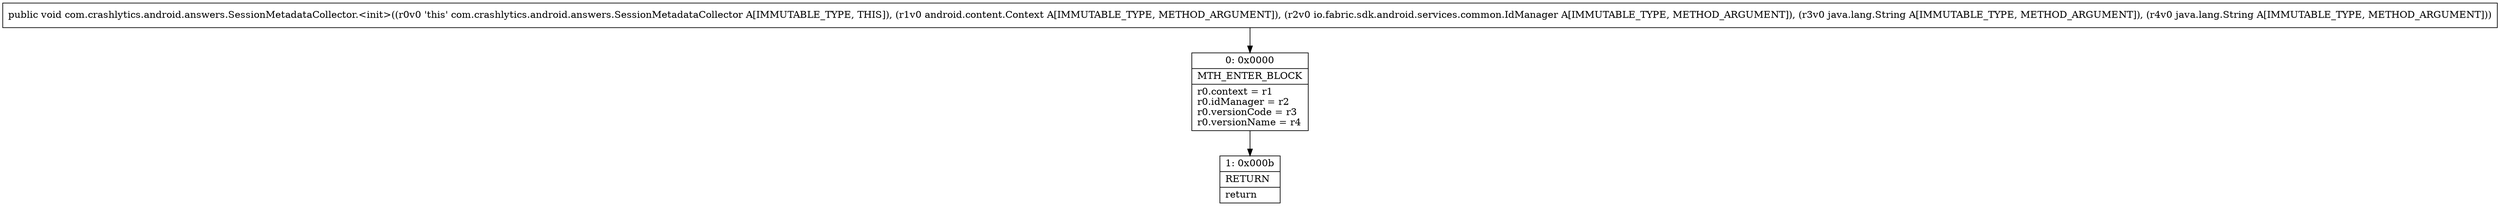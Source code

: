 digraph "CFG forcom.crashlytics.android.answers.SessionMetadataCollector.\<init\>(Landroid\/content\/Context;Lio\/fabric\/sdk\/android\/services\/common\/IdManager;Ljava\/lang\/String;Ljava\/lang\/String;)V" {
Node_0 [shape=record,label="{0\:\ 0x0000|MTH_ENTER_BLOCK\l|r0.context = r1\lr0.idManager = r2\lr0.versionCode = r3\lr0.versionName = r4\l}"];
Node_1 [shape=record,label="{1\:\ 0x000b|RETURN\l|return\l}"];
MethodNode[shape=record,label="{public void com.crashlytics.android.answers.SessionMetadataCollector.\<init\>((r0v0 'this' com.crashlytics.android.answers.SessionMetadataCollector A[IMMUTABLE_TYPE, THIS]), (r1v0 android.content.Context A[IMMUTABLE_TYPE, METHOD_ARGUMENT]), (r2v0 io.fabric.sdk.android.services.common.IdManager A[IMMUTABLE_TYPE, METHOD_ARGUMENT]), (r3v0 java.lang.String A[IMMUTABLE_TYPE, METHOD_ARGUMENT]), (r4v0 java.lang.String A[IMMUTABLE_TYPE, METHOD_ARGUMENT])) }"];
MethodNode -> Node_0;
Node_0 -> Node_1;
}

